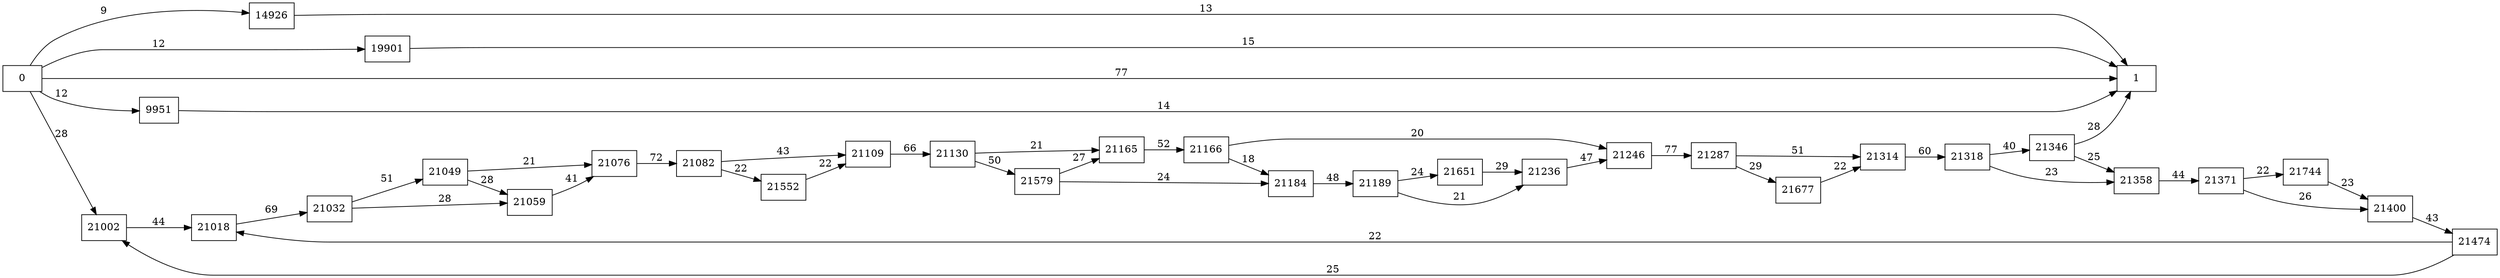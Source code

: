 digraph {
	graph [rankdir=LR]
	node [shape=rectangle]
	9951 -> 1 [label=14]
	14926 -> 1 [label=13]
	19901 -> 1 [label=15]
	21002 -> 21018 [label=44]
	21018 -> 21032 [label=69]
	21032 -> 21049 [label=51]
	21032 -> 21059 [label=28]
	21049 -> 21059 [label=28]
	21049 -> 21076 [label=21]
	21059 -> 21076 [label=41]
	21076 -> 21082 [label=72]
	21082 -> 21109 [label=43]
	21082 -> 21552 [label=22]
	21109 -> 21130 [label=66]
	21130 -> 21165 [label=21]
	21130 -> 21579 [label=50]
	21165 -> 21166 [label=52]
	21166 -> 21184 [label=18]
	21166 -> 21246 [label=20]
	21184 -> 21189 [label=48]
	21189 -> 21236 [label=21]
	21189 -> 21651 [label=24]
	21236 -> 21246 [label=47]
	21246 -> 21287 [label=77]
	21287 -> 21314 [label=51]
	21287 -> 21677 [label=29]
	21314 -> 21318 [label=60]
	21318 -> 21346 [label=40]
	21318 -> 21358 [label=23]
	21346 -> 21358 [label=25]
	21346 -> 1 [label=28]
	21358 -> 21371 [label=44]
	21371 -> 21400 [label=26]
	21371 -> 21744 [label=22]
	21400 -> 21474 [label=43]
	21474 -> 21018 [label=22]
	21474 -> 21002 [label=25]
	21552 -> 21109 [label=22]
	21579 -> 21184 [label=24]
	21579 -> 21165 [label=27]
	21651 -> 21236 [label=29]
	21677 -> 21314 [label=22]
	21744 -> 21400 [label=23]
	0 -> 1 [label=77]
	0 -> 9951 [label=12]
	0 -> 14926 [label=9]
	0 -> 19901 [label=12]
	0 -> 21002 [label=28]
}
